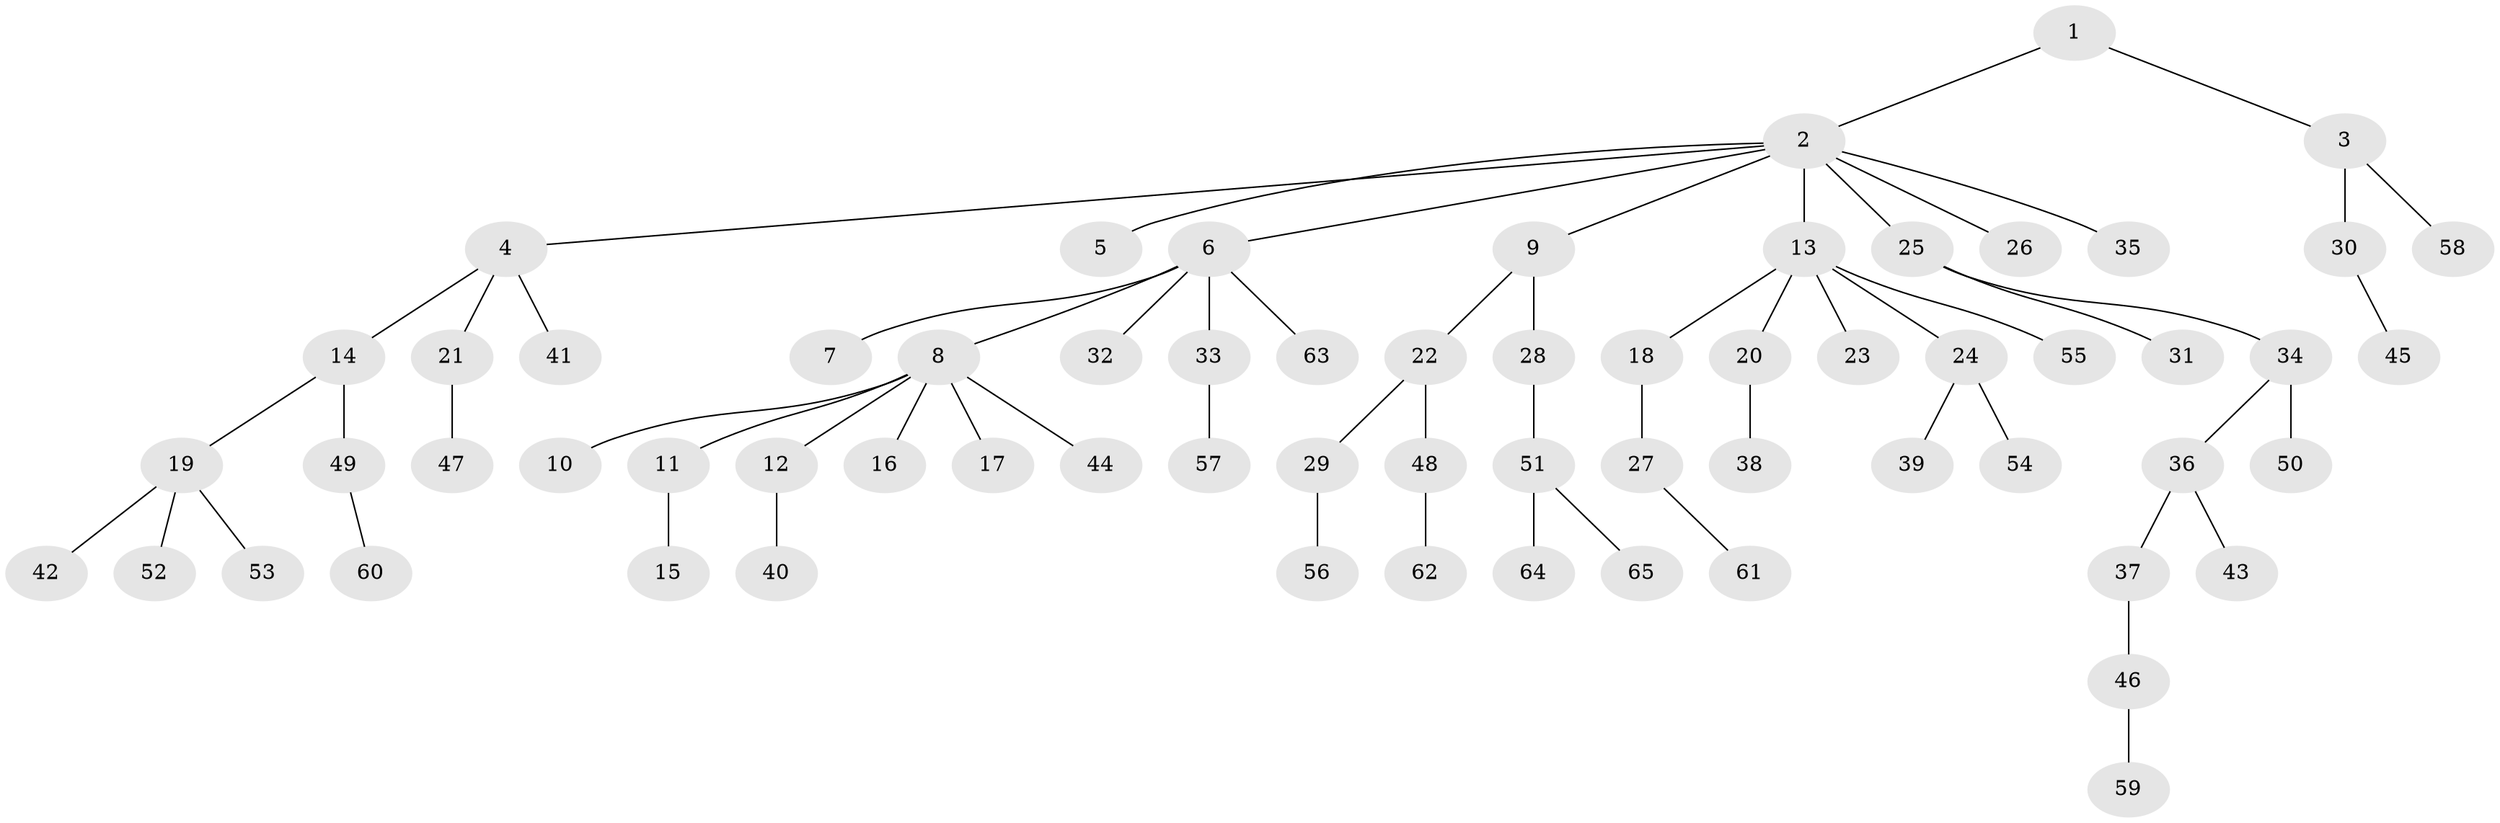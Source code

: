 // coarse degree distribution, {1: 0.5609756097560976, 6: 0.024390243902439025, 2: 0.21951219512195122, 5: 0.04878048780487805, 3: 0.12195121951219512, 8: 0.024390243902439025}
// Generated by graph-tools (version 1.1) at 2025/37/03/04/25 23:37:26]
// undirected, 65 vertices, 64 edges
graph export_dot {
  node [color=gray90,style=filled];
  1;
  2;
  3;
  4;
  5;
  6;
  7;
  8;
  9;
  10;
  11;
  12;
  13;
  14;
  15;
  16;
  17;
  18;
  19;
  20;
  21;
  22;
  23;
  24;
  25;
  26;
  27;
  28;
  29;
  30;
  31;
  32;
  33;
  34;
  35;
  36;
  37;
  38;
  39;
  40;
  41;
  42;
  43;
  44;
  45;
  46;
  47;
  48;
  49;
  50;
  51;
  52;
  53;
  54;
  55;
  56;
  57;
  58;
  59;
  60;
  61;
  62;
  63;
  64;
  65;
  1 -- 2;
  1 -- 3;
  2 -- 4;
  2 -- 5;
  2 -- 6;
  2 -- 9;
  2 -- 13;
  2 -- 25;
  2 -- 26;
  2 -- 35;
  3 -- 30;
  3 -- 58;
  4 -- 14;
  4 -- 21;
  4 -- 41;
  6 -- 7;
  6 -- 8;
  6 -- 32;
  6 -- 33;
  6 -- 63;
  8 -- 10;
  8 -- 11;
  8 -- 12;
  8 -- 16;
  8 -- 17;
  8 -- 44;
  9 -- 22;
  9 -- 28;
  11 -- 15;
  12 -- 40;
  13 -- 18;
  13 -- 20;
  13 -- 23;
  13 -- 24;
  13 -- 55;
  14 -- 19;
  14 -- 49;
  18 -- 27;
  19 -- 42;
  19 -- 52;
  19 -- 53;
  20 -- 38;
  21 -- 47;
  22 -- 29;
  22 -- 48;
  24 -- 39;
  24 -- 54;
  25 -- 31;
  25 -- 34;
  27 -- 61;
  28 -- 51;
  29 -- 56;
  30 -- 45;
  33 -- 57;
  34 -- 36;
  34 -- 50;
  36 -- 37;
  36 -- 43;
  37 -- 46;
  46 -- 59;
  48 -- 62;
  49 -- 60;
  51 -- 64;
  51 -- 65;
}
